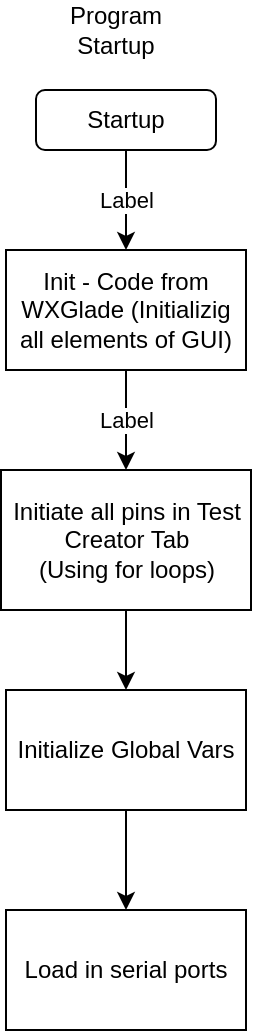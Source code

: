 <mxfile version="14.4.8" type="github">
  <diagram id="C5RBs43oDa-KdzZeNtuy" name="Page-1">
    <mxGraphModel dx="1422" dy="762" grid="1" gridSize="10" guides="1" tooltips="1" connect="1" arrows="1" fold="1" page="1" pageScale="1" pageWidth="827" pageHeight="1169" math="0" shadow="0">
      <root>
        <mxCell id="WIyWlLk6GJQsqaUBKTNV-0" />
        <mxCell id="WIyWlLk6GJQsqaUBKTNV-1" parent="WIyWlLk6GJQsqaUBKTNV-0" />
        <mxCell id="OSazqYn0YOGiJcbv6HIh-0" value="Program Startup" style="text;html=1;strokeColor=none;fillColor=none;align=center;verticalAlign=middle;whiteSpace=wrap;rounded=0;" vertex="1" parent="WIyWlLk6GJQsqaUBKTNV-1">
          <mxGeometry x="120" y="50" width="40" height="20" as="geometry" />
        </mxCell>
        <mxCell id="OSazqYn0YOGiJcbv6HIh-2" value="Init - Code from WXGlade (Initializig all elements of GUI)" style="rounded=0;whiteSpace=wrap;html=1;" vertex="1" parent="WIyWlLk6GJQsqaUBKTNV-1">
          <mxGeometry x="85" y="170" width="120" height="60" as="geometry" />
        </mxCell>
        <mxCell id="OSazqYn0YOGiJcbv6HIh-4" value="Startup" style="rounded=1;whiteSpace=wrap;html=1;" vertex="1" parent="WIyWlLk6GJQsqaUBKTNV-1">
          <mxGeometry x="100" y="90" width="90" height="30" as="geometry" />
        </mxCell>
        <mxCell id="OSazqYn0YOGiJcbv6HIh-5" value="" style="endArrow=classic;html=1;exitX=0.5;exitY=1;exitDx=0;exitDy=0;entryX=0.5;entryY=0;entryDx=0;entryDy=0;" edge="1" parent="WIyWlLk6GJQsqaUBKTNV-1" source="OSazqYn0YOGiJcbv6HIh-4" target="OSazqYn0YOGiJcbv6HIh-2">
          <mxGeometry relative="1" as="geometry">
            <mxPoint x="360" y="370" as="sourcePoint" />
            <mxPoint x="460" y="370" as="targetPoint" />
          </mxGeometry>
        </mxCell>
        <mxCell id="OSazqYn0YOGiJcbv6HIh-6" value="Label" style="edgeLabel;resizable=0;html=1;align=center;verticalAlign=middle;" connectable="0" vertex="1" parent="OSazqYn0YOGiJcbv6HIh-5">
          <mxGeometry relative="1" as="geometry" />
        </mxCell>
        <mxCell id="OSazqYn0YOGiJcbv6HIh-7" value="Initiate all pins in Test Creator Tab&lt;br&gt;(Using for loops)" style="rounded=0;whiteSpace=wrap;html=1;" vertex="1" parent="WIyWlLk6GJQsqaUBKTNV-1">
          <mxGeometry x="82.5" y="280" width="125" height="70" as="geometry" />
        </mxCell>
        <mxCell id="OSazqYn0YOGiJcbv6HIh-8" value="" style="endArrow=classic;html=1;exitX=0.5;exitY=1;exitDx=0;exitDy=0;entryX=0.5;entryY=0;entryDx=0;entryDy=0;" edge="1" parent="WIyWlLk6GJQsqaUBKTNV-1" source="OSazqYn0YOGiJcbv6HIh-2" target="OSazqYn0YOGiJcbv6HIh-7">
          <mxGeometry relative="1" as="geometry">
            <mxPoint x="155" y="130" as="sourcePoint" />
            <mxPoint x="155" y="240" as="targetPoint" />
            <Array as="points" />
          </mxGeometry>
        </mxCell>
        <mxCell id="OSazqYn0YOGiJcbv6HIh-9" value="Label" style="edgeLabel;resizable=0;html=1;align=center;verticalAlign=middle;" connectable="0" vertex="1" parent="OSazqYn0YOGiJcbv6HIh-8">
          <mxGeometry relative="1" as="geometry" />
        </mxCell>
        <mxCell id="OSazqYn0YOGiJcbv6HIh-10" value="Initialize Global Vars" style="rounded=0;whiteSpace=wrap;html=1;" vertex="1" parent="WIyWlLk6GJQsqaUBKTNV-1">
          <mxGeometry x="85" y="390" width="120" height="60" as="geometry" />
        </mxCell>
        <mxCell id="OSazqYn0YOGiJcbv6HIh-11" value="" style="endArrow=classic;html=1;exitX=0.5;exitY=1;exitDx=0;exitDy=0;entryX=0.5;entryY=0;entryDx=0;entryDy=0;" edge="1" parent="WIyWlLk6GJQsqaUBKTNV-1" source="OSazqYn0YOGiJcbv6HIh-7" target="OSazqYn0YOGiJcbv6HIh-10">
          <mxGeometry width="50" height="50" relative="1" as="geometry">
            <mxPoint x="380" y="390" as="sourcePoint" />
            <mxPoint x="430" y="340" as="targetPoint" />
          </mxGeometry>
        </mxCell>
        <mxCell id="OSazqYn0YOGiJcbv6HIh-12" value="Load in serial ports" style="rounded=0;whiteSpace=wrap;html=1;" vertex="1" parent="WIyWlLk6GJQsqaUBKTNV-1">
          <mxGeometry x="85" y="500" width="120" height="60" as="geometry" />
        </mxCell>
        <mxCell id="OSazqYn0YOGiJcbv6HIh-13" value="" style="endArrow=classic;html=1;entryX=0.5;entryY=0;entryDx=0;entryDy=0;exitX=0.5;exitY=1;exitDx=0;exitDy=0;" edge="1" parent="WIyWlLk6GJQsqaUBKTNV-1" source="OSazqYn0YOGiJcbv6HIh-10" target="OSazqYn0YOGiJcbv6HIh-12">
          <mxGeometry width="50" height="50" relative="1" as="geometry">
            <mxPoint x="380" y="520" as="sourcePoint" />
            <mxPoint x="430" y="470" as="targetPoint" />
          </mxGeometry>
        </mxCell>
      </root>
    </mxGraphModel>
  </diagram>
</mxfile>
